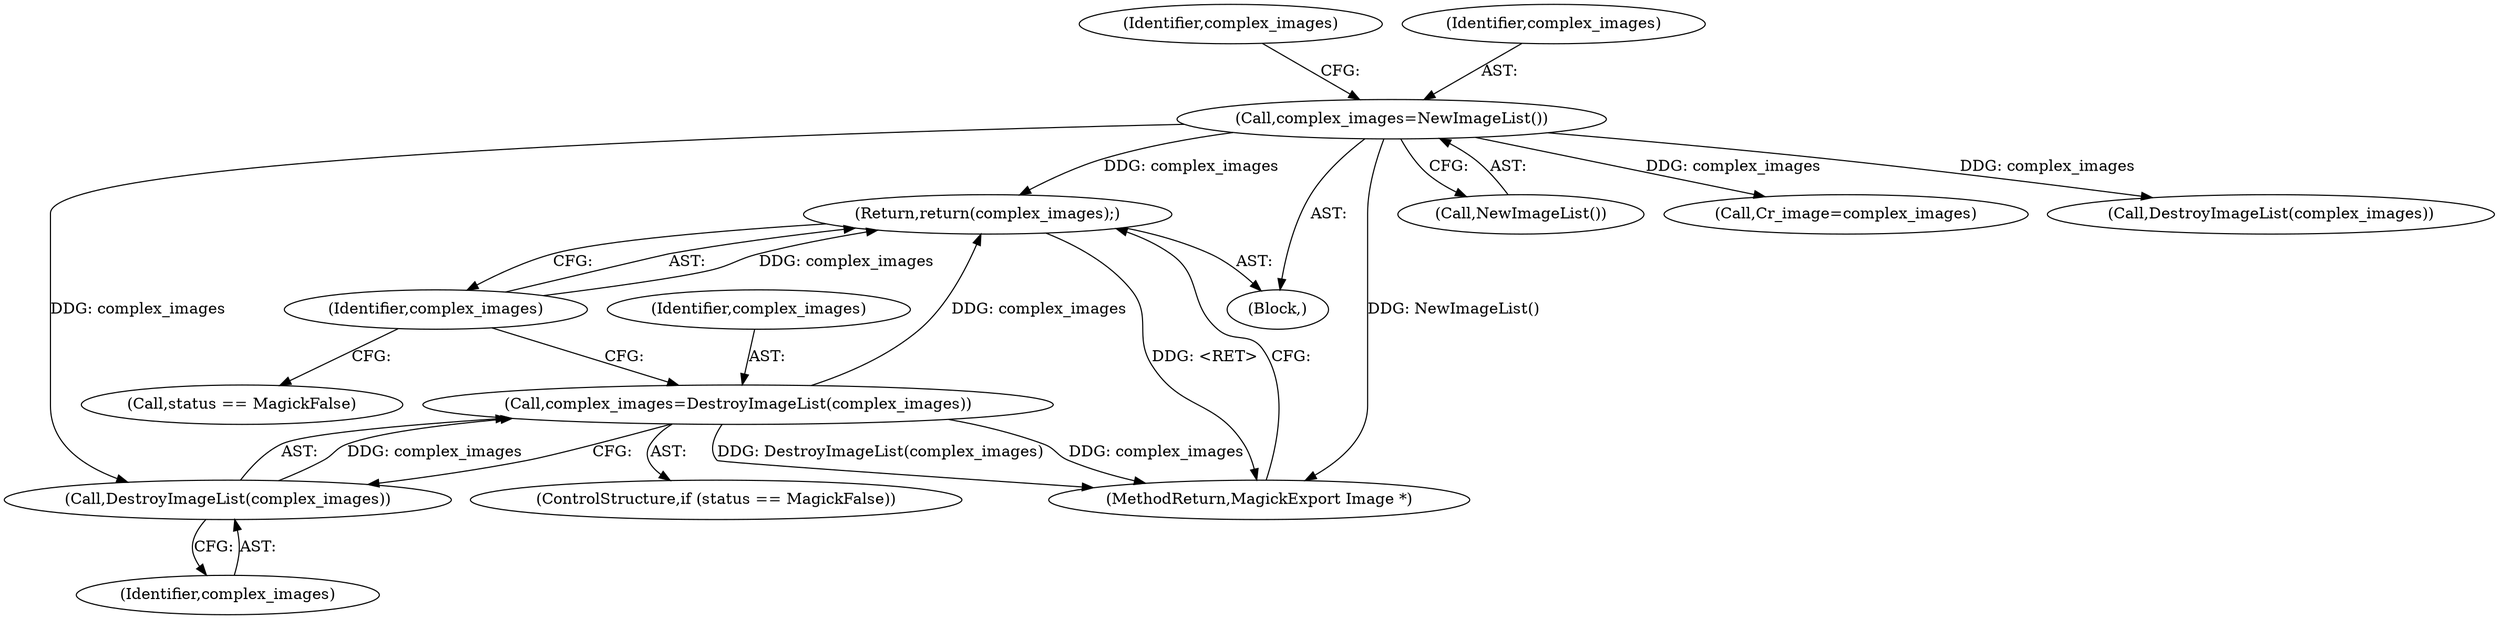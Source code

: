 digraph "0_ImageMagick6_19651f3db63fa1511ed83a348c4c82fa553f8d01_0@pointer" {
"1001644" [label="(Return,return(complex_images);)"];
"1001645" [label="(Identifier,complex_images)"];
"1001640" [label="(Call,complex_images=DestroyImageList(complex_images))"];
"1001642" [label="(Call,DestroyImageList(complex_images))"];
"1000224" [label="(Call,complex_images=NewImageList())"];
"1001640" [label="(Call,complex_images=DestroyImageList(complex_images))"];
"1000224" [label="(Call,complex_images=NewImageList())"];
"1000105" [label="(Block,)"];
"1001646" [label="(MethodReturn,MagickExport Image *)"];
"1001636" [label="(ControlStructure,if (status == MagickFalse))"];
"1000226" [label="(Call,NewImageList())"];
"1000229" [label="(Identifier,complex_images)"];
"1001642" [label="(Call,DestroyImageList(complex_images))"];
"1001643" [label="(Identifier,complex_images)"];
"1001641" [label="(Identifier,complex_images)"];
"1001645" [label="(Identifier,complex_images)"];
"1001637" [label="(Call,status == MagickFalse)"];
"1000225" [label="(Identifier,complex_images)"];
"1001644" [label="(Return,return(complex_images);)"];
"1000332" [label="(Call,Cr_image=complex_images)"];
"1000248" [label="(Call,DestroyImageList(complex_images))"];
"1001644" -> "1000105"  [label="AST: "];
"1001644" -> "1001645"  [label="CFG: "];
"1001645" -> "1001644"  [label="AST: "];
"1001646" -> "1001644"  [label="CFG: "];
"1001644" -> "1001646"  [label="DDG: <RET>"];
"1001645" -> "1001644"  [label="DDG: complex_images"];
"1001640" -> "1001644"  [label="DDG: complex_images"];
"1000224" -> "1001644"  [label="DDG: complex_images"];
"1001645" -> "1001640"  [label="CFG: "];
"1001645" -> "1001637"  [label="CFG: "];
"1001640" -> "1001636"  [label="AST: "];
"1001640" -> "1001642"  [label="CFG: "];
"1001641" -> "1001640"  [label="AST: "];
"1001642" -> "1001640"  [label="AST: "];
"1001640" -> "1001646"  [label="DDG: DestroyImageList(complex_images)"];
"1001640" -> "1001646"  [label="DDG: complex_images"];
"1001642" -> "1001640"  [label="DDG: complex_images"];
"1001642" -> "1001643"  [label="CFG: "];
"1001643" -> "1001642"  [label="AST: "];
"1000224" -> "1001642"  [label="DDG: complex_images"];
"1000224" -> "1000105"  [label="AST: "];
"1000224" -> "1000226"  [label="CFG: "];
"1000225" -> "1000224"  [label="AST: "];
"1000226" -> "1000224"  [label="AST: "];
"1000229" -> "1000224"  [label="CFG: "];
"1000224" -> "1001646"  [label="DDG: NewImageList()"];
"1000224" -> "1000248"  [label="DDG: complex_images"];
"1000224" -> "1000332"  [label="DDG: complex_images"];
}
